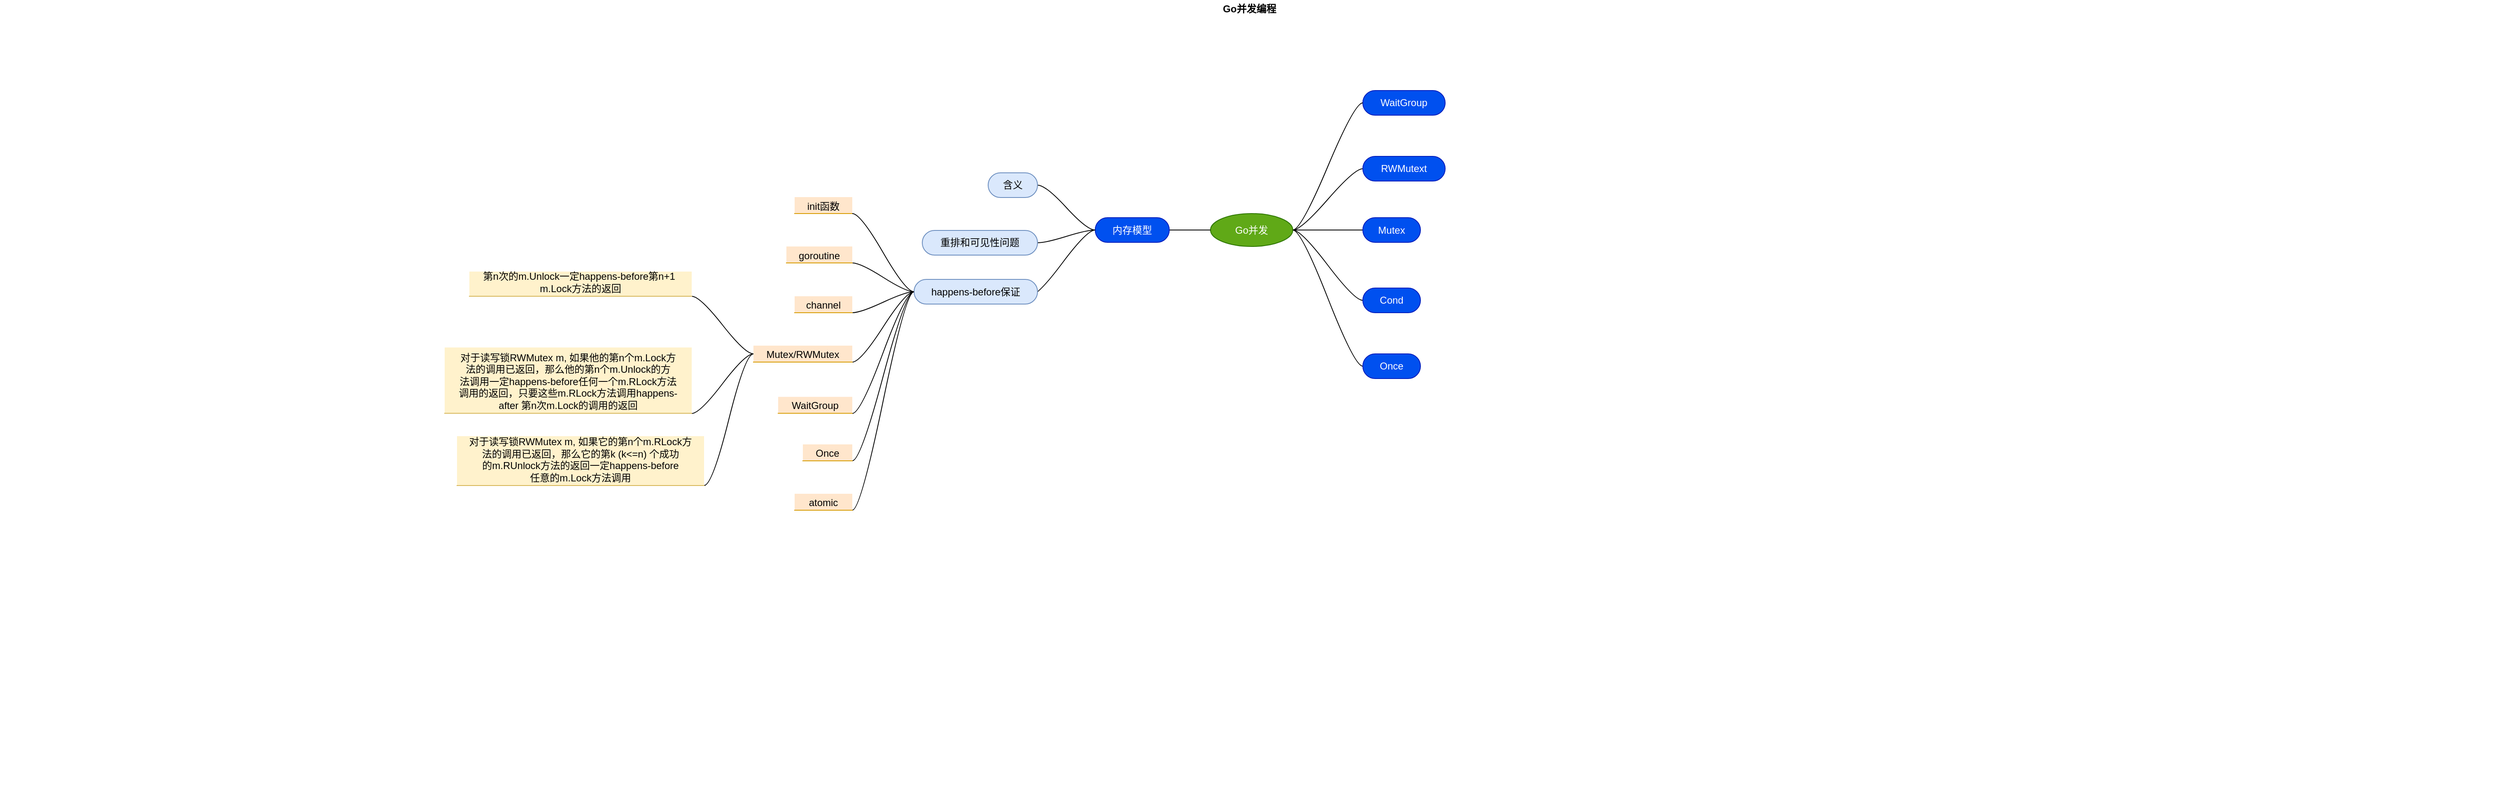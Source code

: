 <mxfile version="18.0.2" type="github">
  <diagram id="CFVVoWSrZk2KTcpsz0eJ" name="第 1 页">
    <mxGraphModel dx="4493" dy="1837" grid="1" gridSize="10" guides="1" tooltips="1" connect="1" arrows="1" fold="1" page="1" pageScale="1" pageWidth="827" pageHeight="1169" math="0" shadow="0">
      <root>
        <mxCell id="0" />
        <mxCell id="1" parent="0" />
        <mxCell id="ClQNVbBQdnwnMK7u6O7Z-1" value="Go并发编程" style="swimlane;startSize=20;horizontal=1;containerType=tree;swimlaneLine=0;strokeColor=none;" vertex="1" parent="1">
          <mxGeometry x="-2622" y="-330" width="3035" height="984.5" as="geometry">
            <mxRectangle x="-500" y="60" width="100" height="20" as="alternateBounds" />
          </mxGeometry>
        </mxCell>
        <mxCell id="ClQNVbBQdnwnMK7u6O7Z-6" value="Go并发" style="ellipse;whiteSpace=wrap;html=1;align=center;treeFolding=1;treeMoving=1;newEdgeStyle={&quot;edgeStyle&quot;:&quot;entityRelationEdgeStyle&quot;,&quot;startArrow&quot;:&quot;none&quot;,&quot;endArrow&quot;:&quot;none&quot;,&quot;segment&quot;:10,&quot;curved&quot;:1};fillColor=#60a917;fontColor=#ffffff;strokeColor=#2D7600;" vertex="1" parent="ClQNVbBQdnwnMK7u6O7Z-1">
          <mxGeometry x="1470" y="259.5" width="100" height="40" as="geometry" />
        </mxCell>
        <mxCell id="ClQNVbBQdnwnMK7u6O7Z-7" value="WaitGroup" style="whiteSpace=wrap;html=1;rounded=1;arcSize=50;align=center;verticalAlign=middle;strokeWidth=1;autosize=1;spacing=4;treeFolding=1;treeMoving=1;newEdgeStyle={&quot;edgeStyle&quot;:&quot;entityRelationEdgeStyle&quot;,&quot;startArrow&quot;:&quot;none&quot;,&quot;endArrow&quot;:&quot;none&quot;,&quot;segment&quot;:10,&quot;curved&quot;:1};fillColor=#0050ef;fontColor=#ffffff;strokeColor=#001DBC;" vertex="1" parent="ClQNVbBQdnwnMK7u6O7Z-1">
          <mxGeometry x="1655" y="110" width="100" height="30" as="geometry" />
        </mxCell>
        <mxCell id="ClQNVbBQdnwnMK7u6O7Z-2" value="" style="edgeStyle=entityRelationEdgeStyle;startArrow=none;endArrow=none;segment=10;curved=1;rounded=0;" edge="1" parent="ClQNVbBQdnwnMK7u6O7Z-1" source="ClQNVbBQdnwnMK7u6O7Z-6" target="ClQNVbBQdnwnMK7u6O7Z-7">
          <mxGeometry relative="1" as="geometry" />
        </mxCell>
        <mxCell id="ClQNVbBQdnwnMK7u6O7Z-12" value="" style="edgeStyle=entityRelationEdgeStyle;startArrow=none;endArrow=none;segment=10;curved=1;rounded=0;" edge="1" target="ClQNVbBQdnwnMK7u6O7Z-13" source="ClQNVbBQdnwnMK7u6O7Z-6" parent="ClQNVbBQdnwnMK7u6O7Z-1">
          <mxGeometry relative="1" as="geometry">
            <mxPoint x="1070" y="339.5" as="sourcePoint" />
          </mxGeometry>
        </mxCell>
        <mxCell id="ClQNVbBQdnwnMK7u6O7Z-13" value="Mutex" style="whiteSpace=wrap;html=1;rounded=1;arcSize=50;align=center;verticalAlign=middle;strokeWidth=1;autosize=1;spacing=4;treeFolding=1;treeMoving=1;newEdgeStyle={&quot;edgeStyle&quot;:&quot;entityRelationEdgeStyle&quot;,&quot;startArrow&quot;:&quot;none&quot;,&quot;endArrow&quot;:&quot;none&quot;,&quot;segment&quot;:10,&quot;curved&quot;:1};direction=west;fillColor=#0050ef;fontColor=#ffffff;strokeColor=#001DBC;" vertex="1" parent="ClQNVbBQdnwnMK7u6O7Z-1">
          <mxGeometry x="1655" y="264.5" width="70" height="30" as="geometry" />
        </mxCell>
        <mxCell id="ClQNVbBQdnwnMK7u6O7Z-14" value="" style="edgeStyle=entityRelationEdgeStyle;startArrow=none;endArrow=none;segment=10;curved=1;rounded=0;" edge="1" target="ClQNVbBQdnwnMK7u6O7Z-15" source="ClQNVbBQdnwnMK7u6O7Z-6" parent="ClQNVbBQdnwnMK7u6O7Z-1">
          <mxGeometry relative="1" as="geometry">
            <mxPoint x="1070" y="339.5" as="sourcePoint" />
          </mxGeometry>
        </mxCell>
        <mxCell id="ClQNVbBQdnwnMK7u6O7Z-15" value="Cond" style="whiteSpace=wrap;html=1;rounded=1;arcSize=50;align=center;verticalAlign=middle;strokeWidth=1;autosize=1;spacing=4;treeFolding=1;treeMoving=1;newEdgeStyle={&quot;edgeStyle&quot;:&quot;entityRelationEdgeStyle&quot;,&quot;startArrow&quot;:&quot;none&quot;,&quot;endArrow&quot;:&quot;none&quot;,&quot;segment&quot;:10,&quot;curved&quot;:1};fillColor=#0050ef;fontColor=#ffffff;strokeColor=#001DBC;" vertex="1" parent="ClQNVbBQdnwnMK7u6O7Z-1">
          <mxGeometry x="1655" y="350" width="70" height="30" as="geometry" />
        </mxCell>
        <mxCell id="ClQNVbBQdnwnMK7u6O7Z-17" value="" style="edgeStyle=entityRelationEdgeStyle;startArrow=none;endArrow=none;segment=10;curved=1;rounded=0;" edge="1" target="ClQNVbBQdnwnMK7u6O7Z-18" source="ClQNVbBQdnwnMK7u6O7Z-6" parent="ClQNVbBQdnwnMK7u6O7Z-1">
          <mxGeometry relative="1" as="geometry">
            <mxPoint x="1070" y="339.5" as="sourcePoint" />
          </mxGeometry>
        </mxCell>
        <mxCell id="ClQNVbBQdnwnMK7u6O7Z-18" value="Once" style="whiteSpace=wrap;html=1;rounded=1;arcSize=50;align=center;verticalAlign=middle;strokeWidth=1;autosize=1;spacing=4;treeFolding=1;treeMoving=1;newEdgeStyle={&quot;edgeStyle&quot;:&quot;entityRelationEdgeStyle&quot;,&quot;startArrow&quot;:&quot;none&quot;,&quot;endArrow&quot;:&quot;none&quot;,&quot;segment&quot;:10,&quot;curved&quot;:1};fillColor=#0050ef;fontColor=#ffffff;strokeColor=#001DBC;" vertex="1" parent="ClQNVbBQdnwnMK7u6O7Z-1">
          <mxGeometry x="1655" y="430" width="70" height="30" as="geometry" />
        </mxCell>
        <mxCell id="ClQNVbBQdnwnMK7u6O7Z-23" value="" style="edgeStyle=entityRelationEdgeStyle;startArrow=none;endArrow=none;segment=10;curved=1;rounded=0;" edge="1" target="ClQNVbBQdnwnMK7u6O7Z-24" source="ClQNVbBQdnwnMK7u6O7Z-6" parent="ClQNVbBQdnwnMK7u6O7Z-1">
          <mxGeometry relative="1" as="geometry">
            <mxPoint x="1030" y="329.5" as="sourcePoint" />
          </mxGeometry>
        </mxCell>
        <mxCell id="ClQNVbBQdnwnMK7u6O7Z-24" value="RWMutext" style="whiteSpace=wrap;html=1;rounded=1;arcSize=50;align=center;verticalAlign=middle;strokeWidth=1;autosize=1;spacing=4;treeFolding=1;treeMoving=1;newEdgeStyle={&quot;edgeStyle&quot;:&quot;entityRelationEdgeStyle&quot;,&quot;startArrow&quot;:&quot;none&quot;,&quot;endArrow&quot;:&quot;none&quot;,&quot;segment&quot;:10,&quot;curved&quot;:1};fillColor=#0050ef;fontColor=#ffffff;strokeColor=#001DBC;" vertex="1" parent="ClQNVbBQdnwnMK7u6O7Z-1">
          <mxGeometry x="1655" y="190" width="100" height="30" as="geometry" />
        </mxCell>
        <mxCell id="ClQNVbBQdnwnMK7u6O7Z-39" value="" style="edgeStyle=entityRelationEdgeStyle;startArrow=none;endArrow=none;segment=10;curved=1;rounded=0;" edge="1" target="ClQNVbBQdnwnMK7u6O7Z-40" source="ClQNVbBQdnwnMK7u6O7Z-6" parent="ClQNVbBQdnwnMK7u6O7Z-1">
          <mxGeometry relative="1" as="geometry">
            <mxPoint x="1070" y="339.5" as="sourcePoint" />
          </mxGeometry>
        </mxCell>
        <mxCell id="ClQNVbBQdnwnMK7u6O7Z-40" value="内存模型" style="whiteSpace=wrap;html=1;rounded=1;arcSize=50;align=center;verticalAlign=middle;strokeWidth=1;autosize=1;spacing=4;treeFolding=1;treeMoving=1;newEdgeStyle={&quot;edgeStyle&quot;:&quot;entityRelationEdgeStyle&quot;,&quot;startArrow&quot;:&quot;none&quot;,&quot;endArrow&quot;:&quot;none&quot;,&quot;segment&quot;:10,&quot;curved&quot;:1};fillColor=#0050ef;strokeColor=#001DBC;fontColor=#ffffff;" vertex="1" parent="ClQNVbBQdnwnMK7u6O7Z-1">
          <mxGeometry x="1330" y="264.5" width="90" height="30" as="geometry" />
        </mxCell>
        <mxCell id="ClQNVbBQdnwnMK7u6O7Z-47" value="" style="edgeStyle=entityRelationEdgeStyle;startArrow=none;endArrow=none;segment=10;curved=1;rounded=0;exitX=0;exitY=0.5;exitDx=0;exitDy=0;" edge="1" target="ClQNVbBQdnwnMK7u6O7Z-48" source="ClQNVbBQdnwnMK7u6O7Z-40" parent="ClQNVbBQdnwnMK7u6O7Z-1">
          <mxGeometry relative="1" as="geometry">
            <mxPoint x="1245" y="300" as="sourcePoint" />
          </mxGeometry>
        </mxCell>
        <mxCell id="ClQNVbBQdnwnMK7u6O7Z-48" value="含义" style="whiteSpace=wrap;html=1;rounded=1;arcSize=50;align=center;verticalAlign=middle;strokeWidth=1;autosize=1;spacing=4;treeFolding=1;treeMoving=1;newEdgeStyle={&quot;edgeStyle&quot;:&quot;entityRelationEdgeStyle&quot;,&quot;startArrow&quot;:&quot;none&quot;,&quot;endArrow&quot;:&quot;none&quot;,&quot;segment&quot;:10,&quot;curved&quot;:1};fillColor=#dae8fc;strokeColor=#6c8ebf;" vertex="1" collapsed="1" parent="ClQNVbBQdnwnMK7u6O7Z-1">
          <mxGeometry x="1200" y="210" width="60" height="30" as="geometry" />
        </mxCell>
        <mxCell id="ClQNVbBQdnwnMK7u6O7Z-49" value="" style="edgeStyle=entityRelationEdgeStyle;startArrow=none;endArrow=none;segment=10;curved=1;rounded=0;exitX=0;exitY=0.5;exitDx=0;exitDy=0;entryX=0.933;entryY=0.683;entryDx=0;entryDy=0;entryPerimeter=0;" edge="1" target="ClQNVbBQdnwnMK7u6O7Z-50" source="ClQNVbBQdnwnMK7u6O7Z-40" parent="ClQNVbBQdnwnMK7u6O7Z-1">
          <mxGeometry relative="1" as="geometry">
            <mxPoint x="780" y="339.5" as="sourcePoint" />
            <mxPoint x="1250" y="345" as="targetPoint" />
          </mxGeometry>
        </mxCell>
        <mxCell id="ClQNVbBQdnwnMK7u6O7Z-50" value="happens-before保证" style="whiteSpace=wrap;html=1;rounded=1;arcSize=50;align=center;verticalAlign=middle;strokeWidth=1;autosize=1;spacing=4;treeFolding=1;treeMoving=1;newEdgeStyle={&quot;edgeStyle&quot;:&quot;entityRelationEdgeStyle&quot;,&quot;startArrow&quot;:&quot;none&quot;,&quot;endArrow&quot;:&quot;none&quot;,&quot;segment&quot;:10,&quot;curved&quot;:1};fillColor=#dae8fc;strokeColor=#6c8ebf;" vertex="1" parent="ClQNVbBQdnwnMK7u6O7Z-1">
          <mxGeometry x="1110" y="339.5" width="150" height="30" as="geometry" />
        </mxCell>
        <mxCell id="ClQNVbBQdnwnMK7u6O7Z-51" value="" style="edgeStyle=entityRelationEdgeStyle;startArrow=none;endArrow=none;segment=10;curved=1;rounded=0;exitX=0;exitY=0.5;exitDx=0;exitDy=0;" edge="1" target="ClQNVbBQdnwnMK7u6O7Z-52" source="ClQNVbBQdnwnMK7u6O7Z-40" parent="ClQNVbBQdnwnMK7u6O7Z-1">
          <mxGeometry relative="1" as="geometry">
            <mxPoint x="780" y="339.5" as="sourcePoint" />
          </mxGeometry>
        </mxCell>
        <mxCell id="ClQNVbBQdnwnMK7u6O7Z-52" value="重排和可见性问题" style="whiteSpace=wrap;html=1;rounded=1;arcSize=50;align=center;verticalAlign=middle;strokeWidth=1;autosize=1;spacing=4;treeFolding=1;treeMoving=1;newEdgeStyle={&quot;edgeStyle&quot;:&quot;entityRelationEdgeStyle&quot;,&quot;startArrow&quot;:&quot;none&quot;,&quot;endArrow&quot;:&quot;none&quot;,&quot;segment&quot;:10,&quot;curved&quot;:1};fillColor=#dae8fc;strokeColor=#6c8ebf;" vertex="1" collapsed="1" parent="ClQNVbBQdnwnMK7u6O7Z-1">
          <mxGeometry x="1120" y="280" width="140" height="30" as="geometry" />
        </mxCell>
        <mxCell id="ClQNVbBQdnwnMK7u6O7Z-53" value="在什么条件下，goroutine在读取一个变量的值的时候，&lt;br&gt;能够看到其他goroutine对这个变量进行的写的结果" style="whiteSpace=wrap;html=1;shape=partialRectangle;top=0;left=0;bottom=1;right=0;points=[[0,1],[1,1]];fillColor=#fff2cc;align=center;verticalAlign=bottom;routingCenterY=0.5;snapToPoint=1;recursiveResize=0;autosize=1;treeFolding=1;treeMoving=1;newEdgeStyle={&quot;edgeStyle&quot;:&quot;entityRelationEdgeStyle&quot;,&quot;startArrow&quot;:&quot;none&quot;,&quot;endArrow&quot;:&quot;none&quot;,&quot;segment&quot;:10,&quot;curved&quot;:1};strokeColor=#d6b656;" vertex="1" visible="0" parent="ClQNVbBQdnwnMK7u6O7Z-1">
          <mxGeometry x="695" y="160" width="320" height="30" as="geometry" />
        </mxCell>
        <mxCell id="ClQNVbBQdnwnMK7u6O7Z-54" value="" style="edgeStyle=entityRelationEdgeStyle;startArrow=none;endArrow=none;segment=10;curved=1;rounded=0;exitX=0;exitY=0.5;exitDx=0;exitDy=0;" edge="1" visible="0" target="ClQNVbBQdnwnMK7u6O7Z-53" parent="ClQNVbBQdnwnMK7u6O7Z-1" source="ClQNVbBQdnwnMK7u6O7Z-48">
          <mxGeometry relative="1" as="geometry">
            <mxPoint x="490" y="279.5" as="sourcePoint" />
          </mxGeometry>
        </mxCell>
        <mxCell id="ClQNVbBQdnwnMK7u6O7Z-59" value="由于指令重排，代码并不一定会按照我们写的顺序执行" style="whiteSpace=wrap;html=1;shape=partialRectangle;top=0;left=0;bottom=1;right=0;points=[[0,1],[1,1]];fillColor=#fff2cc;align=center;verticalAlign=bottom;routingCenterY=0.5;snapToPoint=1;recursiveResize=0;autosize=1;treeFolding=1;treeMoving=1;newEdgeStyle={&quot;edgeStyle&quot;:&quot;entityRelationEdgeStyle&quot;,&quot;startArrow&quot;:&quot;none&quot;,&quot;endArrow&quot;:&quot;none&quot;,&quot;segment&quot;:10,&quot;curved&quot;:1};strokeColor=#d6b656;" vertex="1" visible="0" parent="ClQNVbBQdnwnMK7u6O7Z-1">
          <mxGeometry x="750" y="230" width="320" height="20" as="geometry" />
        </mxCell>
        <mxCell id="ClQNVbBQdnwnMK7u6O7Z-60" value="" style="edgeStyle=entityRelationEdgeStyle;startArrow=none;endArrow=none;segment=10;curved=1;rounded=0;exitX=0;exitY=0.5;exitDx=0;exitDy=0;" edge="1" visible="0" target="ClQNVbBQdnwnMK7u6O7Z-59" parent="ClQNVbBQdnwnMK7u6O7Z-1" source="ClQNVbBQdnwnMK7u6O7Z-52">
          <mxGeometry relative="1" as="geometry">
            <mxPoint x="1310" y="370" as="sourcePoint" />
          </mxGeometry>
        </mxCell>
        <mxCell id="ClQNVbBQdnwnMK7u6O7Z-61" value="init函数" style="whiteSpace=wrap;html=1;shape=partialRectangle;top=0;left=0;bottom=1;right=0;points=[[0,1],[1,1]];fillColor=#ffe6cc;align=center;verticalAlign=bottom;routingCenterY=0.5;snapToPoint=1;recursiveResize=0;autosize=1;treeFolding=1;treeMoving=1;newEdgeStyle={&quot;edgeStyle&quot;:&quot;entityRelationEdgeStyle&quot;,&quot;startArrow&quot;:&quot;none&quot;,&quot;endArrow&quot;:&quot;none&quot;,&quot;segment&quot;:10,&quot;curved&quot;:1};strokeColor=#d79b00;" vertex="1" collapsed="1" parent="ClQNVbBQdnwnMK7u6O7Z-1">
          <mxGeometry x="965" y="239.5" width="70" height="20" as="geometry" />
        </mxCell>
        <mxCell id="ClQNVbBQdnwnMK7u6O7Z-62" value="" style="edgeStyle=entityRelationEdgeStyle;startArrow=none;endArrow=none;segment=10;curved=1;rounded=0;exitX=0;exitY=0.5;exitDx=0;exitDy=0;" edge="1" target="ClQNVbBQdnwnMK7u6O7Z-61" parent="ClQNVbBQdnwnMK7u6O7Z-1" source="ClQNVbBQdnwnMK7u6O7Z-50">
          <mxGeometry relative="1" as="geometry">
            <mxPoint x="1290" y="480" as="sourcePoint" />
          </mxGeometry>
        </mxCell>
        <mxCell id="ClQNVbBQdnwnMK7u6O7Z-63" value="应用程序的初始化是在单一的goroutine执行的。&lt;br&gt;如果包p导入了包q,那么,q的init函数的执行一定&lt;br&gt;happens-before p的任何初始化代码&lt;br&gt;" style="whiteSpace=wrap;html=1;shape=partialRectangle;top=0;left=0;bottom=1;right=0;points=[[0,1],[1,1]];fillColor=#fff2cc;align=center;verticalAlign=bottom;routingCenterY=0.5;snapToPoint=1;recursiveResize=0;autosize=1;treeFolding=1;treeMoving=1;newEdgeStyle={&quot;edgeStyle&quot;:&quot;entityRelationEdgeStyle&quot;,&quot;startArrow&quot;:&quot;none&quot;,&quot;endArrow&quot;:&quot;none&quot;,&quot;segment&quot;:10,&quot;curved&quot;:1};strokeColor=#d6b656;" vertex="1" visible="0" parent="ClQNVbBQdnwnMK7u6O7Z-1">
          <mxGeometry x="635" y="209.5" width="290" height="50" as="geometry" />
        </mxCell>
        <mxCell id="ClQNVbBQdnwnMK7u6O7Z-64" value="" style="edgeStyle=entityRelationEdgeStyle;startArrow=none;endArrow=none;segment=10;curved=1;rounded=0;exitX=0;exitY=1;exitDx=0;exitDy=0;" edge="1" visible="0" target="ClQNVbBQdnwnMK7u6O7Z-63" parent="ClQNVbBQdnwnMK7u6O7Z-1" source="ClQNVbBQdnwnMK7u6O7Z-61">
          <mxGeometry relative="1" as="geometry">
            <mxPoint x="1000" y="450" as="sourcePoint" />
          </mxGeometry>
        </mxCell>
        <mxCell id="ClQNVbBQdnwnMK7u6O7Z-70" value="" style="edgeStyle=entityRelationEdgeStyle;startArrow=none;endArrow=none;segment=10;curved=1;rounded=0;exitX=0;exitY=0.5;exitDx=0;exitDy=0;" edge="1" target="ClQNVbBQdnwnMK7u6O7Z-71" source="ClQNVbBQdnwnMK7u6O7Z-50" parent="ClQNVbBQdnwnMK7u6O7Z-1">
          <mxGeometry relative="1" as="geometry">
            <mxPoint x="-1530" y="-85.5" as="sourcePoint" />
          </mxGeometry>
        </mxCell>
        <mxCell id="ClQNVbBQdnwnMK7u6O7Z-71" value="goroutine" style="whiteSpace=wrap;html=1;shape=partialRectangle;top=0;left=0;bottom=1;right=0;points=[[0,1],[1,1]];fillColor=#ffe6cc;align=center;verticalAlign=bottom;routingCenterY=0.5;snapToPoint=1;recursiveResize=0;autosize=1;treeFolding=1;treeMoving=1;newEdgeStyle={&quot;edgeStyle&quot;:&quot;entityRelationEdgeStyle&quot;,&quot;startArrow&quot;:&quot;none&quot;,&quot;endArrow&quot;:&quot;none&quot;,&quot;segment&quot;:10,&quot;curved&quot;:1};strokeColor=#d79b00;" vertex="1" collapsed="1" parent="ClQNVbBQdnwnMK7u6O7Z-1">
          <mxGeometry x="955" y="299.5" width="80" height="20" as="geometry" />
        </mxCell>
        <mxCell id="ClQNVbBQdnwnMK7u6O7Z-72" value="" style="edgeStyle=entityRelationEdgeStyle;startArrow=none;endArrow=none;segment=10;curved=1;rounded=0;exitX=0;exitY=1;exitDx=0;exitDy=0;" edge="1" visible="0" target="ClQNVbBQdnwnMK7u6O7Z-77" source="ClQNVbBQdnwnMK7u6O7Z-71" parent="ClQNVbBQdnwnMK7u6O7Z-1">
          <mxGeometry relative="1" as="geometry">
            <mxPoint x="-1530" y="-85.5" as="sourcePoint" />
          </mxGeometry>
        </mxCell>
        <mxCell id="ClQNVbBQdnwnMK7u6O7Z-77" value="启动goroutine的go语句的执行，一定&lt;br&gt;happens-before此goroutine内的代码执行" style="whiteSpace=wrap;html=1;shape=partialRectangle;top=0;left=0;bottom=1;right=0;points=[[0,1],[1,1]];fillColor=#fff2cc;align=center;verticalAlign=bottom;routingCenterY=0.5;snapToPoint=1;recursiveResize=0;autosize=1;treeFolding=1;treeMoving=1;newEdgeStyle={&quot;edgeStyle&quot;:&quot;entityRelationEdgeStyle&quot;,&quot;startArrow&quot;:&quot;none&quot;,&quot;endArrow&quot;:&quot;none&quot;,&quot;segment&quot;:10,&quot;curved&quot;:1};strokeColor=#d6b656;" vertex="1" visible="0" parent="ClQNVbBQdnwnMK7u6O7Z-1">
          <mxGeometry x="630" y="289.5" width="250" height="30" as="geometry" />
        </mxCell>
        <mxCell id="ClQNVbBQdnwnMK7u6O7Z-79" value="" style="edgeStyle=entityRelationEdgeStyle;startArrow=none;endArrow=none;segment=10;curved=1;rounded=0;exitX=0;exitY=0.5;exitDx=0;exitDy=0;" edge="1" target="ClQNVbBQdnwnMK7u6O7Z-80" source="ClQNVbBQdnwnMK7u6O7Z-50" parent="ClQNVbBQdnwnMK7u6O7Z-1">
          <mxGeometry relative="1" as="geometry">
            <mxPoint x="-1530" y="-105.5" as="sourcePoint" />
          </mxGeometry>
        </mxCell>
        <mxCell id="ClQNVbBQdnwnMK7u6O7Z-80" value="channel" style="whiteSpace=wrap;html=1;shape=partialRectangle;top=0;left=0;bottom=1;right=0;points=[[0,1],[1,1]];fillColor=#ffe6cc;align=center;verticalAlign=bottom;routingCenterY=0.5;snapToPoint=1;recursiveResize=0;autosize=1;treeFolding=1;treeMoving=1;newEdgeStyle={&quot;edgeStyle&quot;:&quot;entityRelationEdgeStyle&quot;,&quot;startArrow&quot;:&quot;none&quot;,&quot;endArrow&quot;:&quot;none&quot;,&quot;segment&quot;:10,&quot;curved&quot;:1};strokeColor=#d79b00;" vertex="1" collapsed="1" parent="ClQNVbBQdnwnMK7u6O7Z-1">
          <mxGeometry x="965" y="360" width="70" height="20" as="geometry" />
        </mxCell>
        <mxCell id="ClQNVbBQdnwnMK7u6O7Z-81" value="" style="edgeStyle=entityRelationEdgeStyle;startArrow=none;endArrow=none;segment=10;curved=1;rounded=0;exitX=0;exitY=0.5;exitDx=0;exitDy=0;" edge="1" target="ClQNVbBQdnwnMK7u6O7Z-82" source="ClQNVbBQdnwnMK7u6O7Z-50" parent="ClQNVbBQdnwnMK7u6O7Z-1">
          <mxGeometry relative="1" as="geometry">
            <mxPoint x="-1530" y="-105.5" as="sourcePoint" />
          </mxGeometry>
        </mxCell>
        <mxCell id="ClQNVbBQdnwnMK7u6O7Z-82" value="Mutex/RWMutex" style="whiteSpace=wrap;html=1;shape=partialRectangle;top=0;left=0;bottom=1;right=0;points=[[0,1],[1,1]];fillColor=#ffe6cc;align=center;verticalAlign=bottom;routingCenterY=0.5;snapToPoint=1;recursiveResize=0;autosize=1;treeFolding=1;treeMoving=1;newEdgeStyle={&quot;edgeStyle&quot;:&quot;entityRelationEdgeStyle&quot;,&quot;startArrow&quot;:&quot;none&quot;,&quot;endArrow&quot;:&quot;none&quot;,&quot;segment&quot;:10,&quot;curved&quot;:1};strokeColor=#d79b00;" vertex="1" parent="ClQNVbBQdnwnMK7u6O7Z-1">
          <mxGeometry x="915" y="420" width="120" height="20" as="geometry" />
        </mxCell>
        <mxCell id="ClQNVbBQdnwnMK7u6O7Z-83" value="" style="edgeStyle=entityRelationEdgeStyle;startArrow=none;endArrow=none;segment=10;curved=1;rounded=0;exitX=0;exitY=0.5;exitDx=0;exitDy=0;" edge="1" target="ClQNVbBQdnwnMK7u6O7Z-84" source="ClQNVbBQdnwnMK7u6O7Z-50" parent="ClQNVbBQdnwnMK7u6O7Z-1">
          <mxGeometry relative="1" as="geometry">
            <mxPoint x="-1530" y="-95.5" as="sourcePoint" />
          </mxGeometry>
        </mxCell>
        <mxCell id="ClQNVbBQdnwnMK7u6O7Z-84" value="WaitGroup" style="whiteSpace=wrap;html=1;shape=partialRectangle;top=0;left=0;bottom=1;right=0;points=[[0,1],[1,1]];fillColor=#ffe6cc;align=center;verticalAlign=bottom;routingCenterY=0.5;snapToPoint=1;recursiveResize=0;autosize=1;treeFolding=1;treeMoving=1;newEdgeStyle={&quot;edgeStyle&quot;:&quot;entityRelationEdgeStyle&quot;,&quot;startArrow&quot;:&quot;none&quot;,&quot;endArrow&quot;:&quot;none&quot;,&quot;segment&quot;:10,&quot;curved&quot;:1};strokeColor=#d79b00;" vertex="1" parent="ClQNVbBQdnwnMK7u6O7Z-1">
          <mxGeometry x="945" y="482.25" width="90" height="20" as="geometry" />
        </mxCell>
        <mxCell id="ClQNVbBQdnwnMK7u6O7Z-85" value="" style="edgeStyle=entityRelationEdgeStyle;startArrow=none;endArrow=none;segment=10;curved=1;rounded=0;exitX=0;exitY=0.5;exitDx=0;exitDy=0;" edge="1" target="ClQNVbBQdnwnMK7u6O7Z-86" source="ClQNVbBQdnwnMK7u6O7Z-50" parent="ClQNVbBQdnwnMK7u6O7Z-1">
          <mxGeometry relative="1" as="geometry">
            <mxPoint x="-1530" y="-55.5" as="sourcePoint" />
          </mxGeometry>
        </mxCell>
        <mxCell id="ClQNVbBQdnwnMK7u6O7Z-86" value="Once" style="whiteSpace=wrap;html=1;shape=partialRectangle;top=0;left=0;bottom=1;right=0;points=[[0,1],[1,1]];fillColor=#ffe6cc;align=center;verticalAlign=bottom;routingCenterY=0.5;snapToPoint=1;recursiveResize=0;autosize=1;treeFolding=1;treeMoving=1;newEdgeStyle={&quot;edgeStyle&quot;:&quot;entityRelationEdgeStyle&quot;,&quot;startArrow&quot;:&quot;none&quot;,&quot;endArrow&quot;:&quot;none&quot;,&quot;segment&quot;:10,&quot;curved&quot;:1};strokeColor=#d79b00;" vertex="1" parent="ClQNVbBQdnwnMK7u6O7Z-1">
          <mxGeometry x="975" y="540" width="60" height="20" as="geometry" />
        </mxCell>
        <mxCell id="ClQNVbBQdnwnMK7u6O7Z-87" value="" style="edgeStyle=entityRelationEdgeStyle;startArrow=none;endArrow=none;segment=10;curved=1;rounded=0;exitX=0;exitY=0.5;exitDx=0;exitDy=0;" edge="1" target="ClQNVbBQdnwnMK7u6O7Z-88" source="ClQNVbBQdnwnMK7u6O7Z-50" parent="ClQNVbBQdnwnMK7u6O7Z-1">
          <mxGeometry relative="1" as="geometry">
            <mxPoint x="-1530" y="-55.5" as="sourcePoint" />
          </mxGeometry>
        </mxCell>
        <mxCell id="ClQNVbBQdnwnMK7u6O7Z-88" value="atomic" style="whiteSpace=wrap;html=1;shape=partialRectangle;top=0;left=0;bottom=1;right=0;points=[[0,1],[1,1]];fillColor=#ffe6cc;align=center;verticalAlign=bottom;routingCenterY=0.5;snapToPoint=1;recursiveResize=0;autosize=1;treeFolding=1;treeMoving=1;newEdgeStyle={&quot;edgeStyle&quot;:&quot;entityRelationEdgeStyle&quot;,&quot;startArrow&quot;:&quot;none&quot;,&quot;endArrow&quot;:&quot;none&quot;,&quot;segment&quot;:10,&quot;curved&quot;:1};strokeColor=#d79b00;" vertex="1" parent="ClQNVbBQdnwnMK7u6O7Z-1">
          <mxGeometry x="965" y="600" width="70" height="20" as="geometry" />
        </mxCell>
        <mxCell id="ClQNVbBQdnwnMK7u6O7Z-89" value="" style="edgeStyle=entityRelationEdgeStyle;startArrow=none;endArrow=none;segment=10;curved=1;rounded=0;exitX=0;exitY=0.5;exitDx=0;exitDy=0;" edge="1" visible="0" target="ClQNVbBQdnwnMK7u6O7Z-90" source="ClQNVbBQdnwnMK7u6O7Z-80" parent="ClQNVbBQdnwnMK7u6O7Z-1">
          <mxGeometry relative="1" as="geometry">
            <mxPoint x="-1512" y="-55.5" as="sourcePoint" />
          </mxGeometry>
        </mxCell>
        <mxCell id="ClQNVbBQdnwnMK7u6O7Z-90" value="往channel中的发送操作，happens-before从这个&lt;br&gt;channel接受相应的数据完成之前" style="whiteSpace=wrap;html=1;shape=partialRectangle;top=0;left=0;bottom=1;right=0;points=[[0,1],[1,1]];fillColor=#fff2cc;align=center;verticalAlign=bottom;routingCenterY=0.5;snapToPoint=1;recursiveResize=0;autosize=1;treeFolding=1;treeMoving=1;newEdgeStyle={&quot;edgeStyle&quot;:&quot;entityRelationEdgeStyle&quot;,&quot;startArrow&quot;:&quot;none&quot;,&quot;endArrow&quot;:&quot;none&quot;,&quot;segment&quot;:10,&quot;curved&quot;:1};strokeColor=#d6b656;" vertex="1" visible="0" collapsed="1" parent="ClQNVbBQdnwnMK7u6O7Z-1">
          <mxGeometry x="542" y="229.5" width="290" height="30" as="geometry" />
        </mxCell>
        <mxCell id="ClQNVbBQdnwnMK7u6O7Z-91" value="" style="edgeStyle=entityRelationEdgeStyle;startArrow=none;endArrow=none;segment=10;curved=1;rounded=0;exitX=0;exitY=0.5;exitDx=0;exitDy=0;" edge="1" visible="0" target="ClQNVbBQdnwnMK7u6O7Z-92" source="ClQNVbBQdnwnMK7u6O7Z-80" parent="ClQNVbBQdnwnMK7u6O7Z-1">
          <mxGeometry relative="1" as="geometry">
            <mxPoint x="-1657" y="-40.0" as="sourcePoint" />
          </mxGeometry>
        </mxCell>
        <mxCell id="ClQNVbBQdnwnMK7u6O7Z-92" value="close一个channel的调用，肯定happens-before从&lt;br&gt;关闭的channel中读取出一个零值" style="whiteSpace=wrap;html=1;shape=partialRectangle;top=0;left=0;bottom=1;right=0;points=[[0,1],[1,1]];fillColor=#fff2cc;align=center;verticalAlign=bottom;routingCenterY=0.5;snapToPoint=1;recursiveResize=0;autosize=1;treeFolding=1;treeMoving=1;newEdgeStyle={&quot;edgeStyle&quot;:&quot;entityRelationEdgeStyle&quot;,&quot;startArrow&quot;:&quot;none&quot;,&quot;endArrow&quot;:&quot;none&quot;,&quot;segment&quot;:10,&quot;curved&quot;:1};strokeColor=#d6b656;" vertex="1" visible="0" collapsed="1" parent="ClQNVbBQdnwnMK7u6O7Z-1">
          <mxGeometry x="542" y="300" width="290" height="30" as="geometry" />
        </mxCell>
        <mxCell id="ClQNVbBQdnwnMK7u6O7Z-93" value="" style="edgeStyle=entityRelationEdgeStyle;startArrow=none;endArrow=none;segment=10;curved=1;rounded=0;exitX=0;exitY=0.5;exitDx=0;exitDy=0;" edge="1" visible="0" target="ClQNVbBQdnwnMK7u6O7Z-96" source="ClQNVbBQdnwnMK7u6O7Z-80" parent="ClQNVbBQdnwnMK7u6O7Z-1">
          <mxGeometry relative="1" as="geometry">
            <mxPoint x="-1657" y="-40.0" as="sourcePoint" />
          </mxGeometry>
        </mxCell>
        <mxCell id="ClQNVbBQdnwnMK7u6O7Z-96" value="对于unbuffered的channel,也就是容量为0的channel，&lt;br&gt;从此channel中读取数据的调用一定&lt;br&gt;happens-before往此channel发送数据的调用完成" style="whiteSpace=wrap;html=1;shape=partialRectangle;top=0;left=0;bottom=1;right=0;points=[[0,1],[1,1]];fillColor=#fff2cc;align=center;verticalAlign=bottom;routingCenterY=0.5;snapToPoint=1;recursiveResize=0;autosize=1;treeFolding=1;treeMoving=1;newEdgeStyle={&quot;edgeStyle&quot;:&quot;entityRelationEdgeStyle&quot;,&quot;startArrow&quot;:&quot;none&quot;,&quot;endArrow&quot;:&quot;none&quot;,&quot;segment&quot;:10,&quot;curved&quot;:1};strokeColor=#d6b656;" vertex="1" visible="0" collapsed="1" parent="ClQNVbBQdnwnMK7u6O7Z-1">
          <mxGeometry x="512" y="374.5" width="320" height="50" as="geometry" />
        </mxCell>
        <mxCell id="ClQNVbBQdnwnMK7u6O7Z-97" value="" style="edgeStyle=entityRelationEdgeStyle;startArrow=none;endArrow=none;segment=10;curved=1;rounded=0;exitX=0;exitY=0.5;exitDx=0;exitDy=0;" edge="1" visible="0" target="ClQNVbBQdnwnMK7u6O7Z-98" source="ClQNVbBQdnwnMK7u6O7Z-80" parent="ClQNVbBQdnwnMK7u6O7Z-1">
          <mxGeometry relative="1" as="geometry">
            <mxPoint x="-1657" y="-40.0" as="sourcePoint" />
          </mxGeometry>
        </mxCell>
        <mxCell id="ClQNVbBQdnwnMK7u6O7Z-98" value="如果channel的容量是m(m&amp;gt;0),那么，第n个receive&lt;br&gt;一定happens-before第n+m个send的完成" style="whiteSpace=wrap;html=1;shape=partialRectangle;top=0;left=0;bottom=1;right=0;points=[[0,1],[1,1]];fillColor=#fff2cc;align=center;verticalAlign=bottom;routingCenterY=0.5;snapToPoint=1;recursiveResize=0;autosize=1;treeFolding=1;treeMoving=1;newEdgeStyle={&quot;edgeStyle&quot;:&quot;entityRelationEdgeStyle&quot;,&quot;startArrow&quot;:&quot;none&quot;,&quot;endArrow&quot;:&quot;none&quot;,&quot;segment&quot;:10,&quot;curved&quot;:1};strokeColor=#d6b656;" vertex="1" visible="0" collapsed="1" parent="ClQNVbBQdnwnMK7u6O7Z-1">
          <mxGeometry x="532" y="472.25" width="300" height="30" as="geometry" />
        </mxCell>
        <mxCell id="ClQNVbBQdnwnMK7u6O7Z-99" value="" style="edgeStyle=entityRelationEdgeStyle;startArrow=none;endArrow=none;segment=10;curved=1;rounded=0;exitX=0;exitY=0.5;exitDx=0;exitDy=0;" edge="1" target="ClQNVbBQdnwnMK7u6O7Z-100" source="ClQNVbBQdnwnMK7u6O7Z-82" parent="ClQNVbBQdnwnMK7u6O7Z-1">
          <mxGeometry relative="1" as="geometry">
            <mxPoint x="-1512" y="24.5" as="sourcePoint" />
          </mxGeometry>
        </mxCell>
        <mxCell id="ClQNVbBQdnwnMK7u6O7Z-100" value="第n次的m.Unlock一定happens-before第n+1&amp;nbsp;&lt;br&gt;m.Lock方法的返回" style="whiteSpace=wrap;html=1;shape=partialRectangle;top=0;left=0;bottom=1;right=0;points=[[0,1],[1,1]];fillColor=#fff2cc;align=center;verticalAlign=bottom;routingCenterY=0.5;snapToPoint=1;recursiveResize=0;autosize=1;treeFolding=1;treeMoving=1;newEdgeStyle={&quot;edgeStyle&quot;:&quot;entityRelationEdgeStyle&quot;,&quot;startArrow&quot;:&quot;none&quot;,&quot;endArrow&quot;:&quot;none&quot;,&quot;segment&quot;:10,&quot;curved&quot;:1};strokeColor=#d6b656;" vertex="1" parent="ClQNVbBQdnwnMK7u6O7Z-1">
          <mxGeometry x="570" y="330" width="270" height="30" as="geometry" />
        </mxCell>
        <mxCell id="ClQNVbBQdnwnMK7u6O7Z-102" value="" style="edgeStyle=entityRelationEdgeStyle;startArrow=none;endArrow=none;segment=10;curved=1;rounded=0;exitX=0;exitY=0.5;exitDx=0;exitDy=0;" edge="1" target="ClQNVbBQdnwnMK7u6O7Z-103" source="ClQNVbBQdnwnMK7u6O7Z-82" parent="ClQNVbBQdnwnMK7u6O7Z-1">
          <mxGeometry relative="1" as="geometry">
            <mxPoint x="-1707" y="100.0" as="sourcePoint" />
          </mxGeometry>
        </mxCell>
        <mxCell id="ClQNVbBQdnwnMK7u6O7Z-103" value="对于读写锁RWMutex m, 如果他的第n个m.Lock方&lt;br&gt;法的调用已返回，那么他的第n个m.Unlock的方&lt;br&gt;法调用一定happens-before任何一个m.RLock方法&lt;br&gt;调用的返回，只要这些m.RLock方法调用happens-&lt;br&gt;after 第n次m.Lock的调用的返回" style="whiteSpace=wrap;html=1;shape=partialRectangle;top=0;left=0;bottom=1;right=0;points=[[0,1],[1,1]];fillColor=#fff2cc;align=center;verticalAlign=bottom;routingCenterY=0.5;snapToPoint=1;recursiveResize=0;autosize=1;treeFolding=1;treeMoving=1;newEdgeStyle={&quot;edgeStyle&quot;:&quot;entityRelationEdgeStyle&quot;,&quot;startArrow&quot;:&quot;none&quot;,&quot;endArrow&quot;:&quot;none&quot;,&quot;segment&quot;:10,&quot;curved&quot;:1};strokeColor=#d6b656;" vertex="1" parent="ClQNVbBQdnwnMK7u6O7Z-1">
          <mxGeometry x="540" y="422.25" width="300" height="80" as="geometry" />
        </mxCell>
        <mxCell id="ClQNVbBQdnwnMK7u6O7Z-104" value="" style="edgeStyle=entityRelationEdgeStyle;startArrow=none;endArrow=none;segment=10;curved=1;rounded=0;exitX=0;exitY=0.5;exitDx=0;exitDy=0;" edge="1" target="ClQNVbBQdnwnMK7u6O7Z-105" source="ClQNVbBQdnwnMK7u6O7Z-82" parent="ClQNVbBQdnwnMK7u6O7Z-1">
          <mxGeometry relative="1" as="geometry">
            <mxPoint x="-1707" y="100.0" as="sourcePoint" />
          </mxGeometry>
        </mxCell>
        <mxCell id="ClQNVbBQdnwnMK7u6O7Z-105" value="对于读写锁RWMutex m, 如果它的第n个m.RLock方&lt;br&gt;法的调用已返回，那么它的第k (k&amp;lt;=n) 个成功&lt;br&gt;的m.RUnlock方法的返回一定happens-before&lt;br&gt;任意的m.Lock方法调用" style="whiteSpace=wrap;html=1;shape=partialRectangle;top=0;left=0;bottom=1;right=0;points=[[0,1],[1,1]];fillColor=#fff2cc;align=center;verticalAlign=bottom;routingCenterY=0.5;snapToPoint=1;recursiveResize=0;autosize=1;treeFolding=1;treeMoving=1;newEdgeStyle={&quot;edgeStyle&quot;:&quot;entityRelationEdgeStyle&quot;,&quot;startArrow&quot;:&quot;none&quot;,&quot;endArrow&quot;:&quot;none&quot;,&quot;segment&quot;:10,&quot;curved&quot;:1};strokeColor=#d6b656;" vertex="1" parent="ClQNVbBQdnwnMK7u6O7Z-1">
          <mxGeometry x="555" y="530" width="300" height="60" as="geometry" />
        </mxCell>
      </root>
    </mxGraphModel>
  </diagram>
</mxfile>
